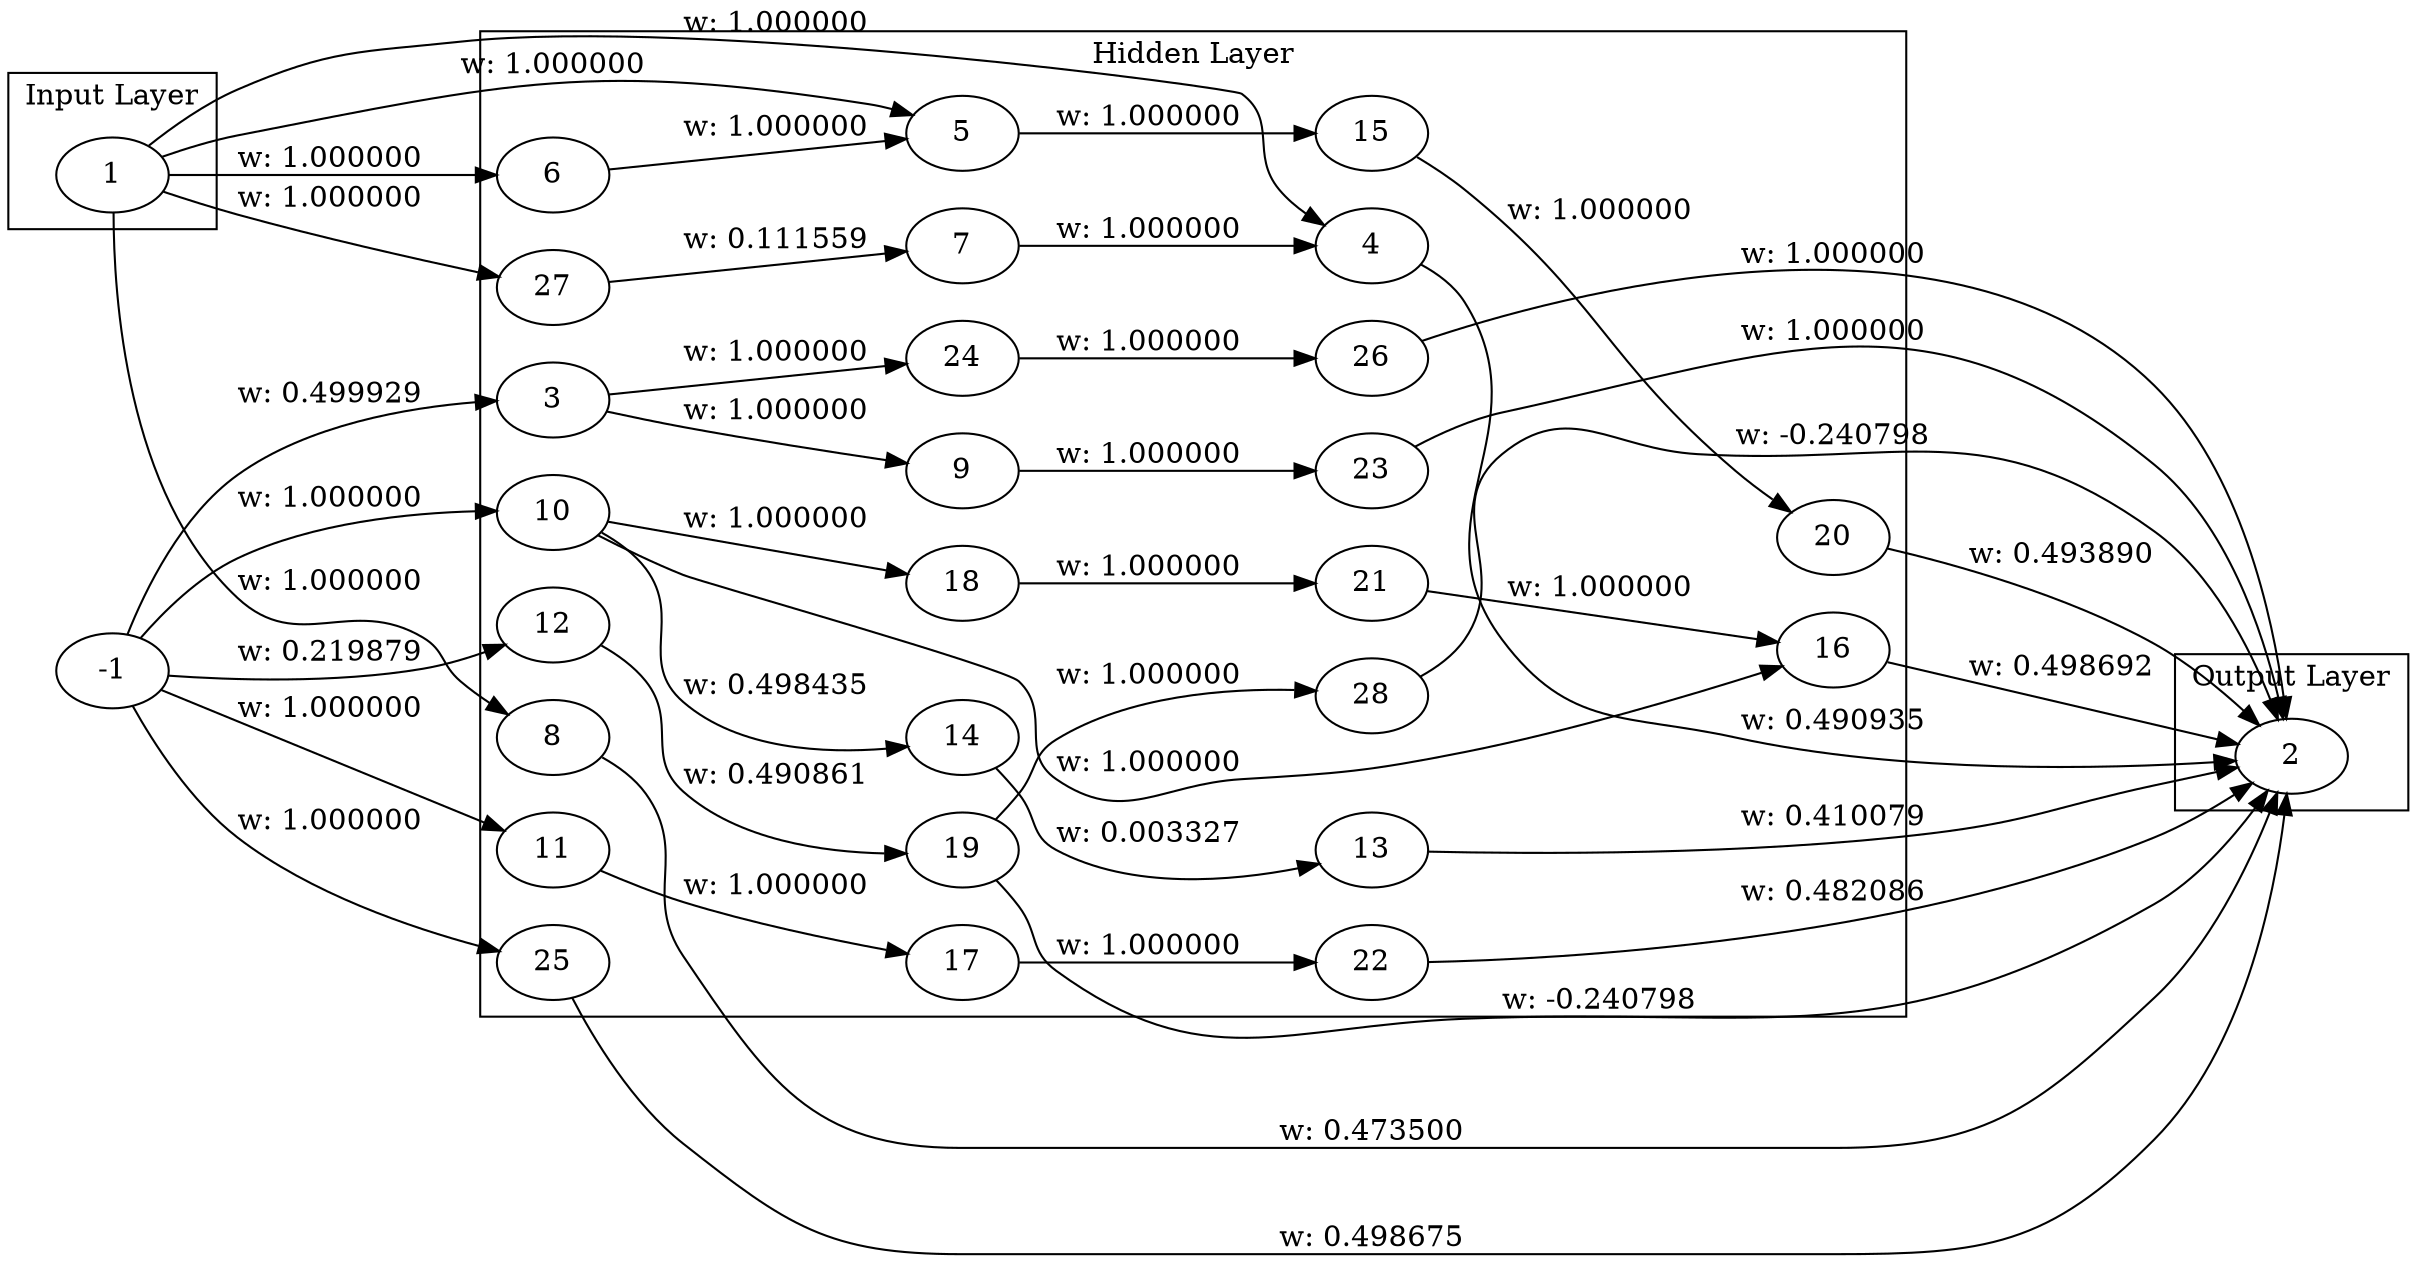 digraph Genome {
  rankdir=LR;
  subgraph cluster_0 {
    label="Input Layer";
    1;
  }
  subgraph cluster_1 {
    label="Hidden Layer";
    3;
    4;
    5;
    6;
    7;
    8;
    9;
    10;
    11;
    12;
    13;
    14;
    15;
    16;
    17;
    18;
    19;
    20;
    21;
    22;
    23;
    24;
    25;
    26;
    27;
    28;
  }
  subgraph cluster_2 {
    label="Output Layer";
    2;
  }
  -1 -> 3 [label="w: 0.499929"];
  1 -> 4 [label="w: 1.000000"];
  4 -> 2 [label="w: 0.490935"];
  1 -> 5 [label="w: 1.000000"];
  1 -> 6 [label="w: 1.000000"];
  6 -> 5 [label="w: 1.000000"];
  7 -> 4 [label="w: 1.000000"];
  1 -> 8 [label="w: 1.000000"];
  8 -> 2 [label="w: 0.473500"];
  3 -> 9 [label="w: 1.000000"];
  -1 -> 10 [label="w: 1.000000"];
  -1 -> 11 [label="w: 1.000000"];
  -1 -> 12 [label="w: 0.219879"];
  13 -> 2 [label="w: 0.410079"];
  10 -> 14 [label="w: 0.498435"];
  14 -> 13 [label="w: 0.003327"];
  5 -> 15 [label="w: 1.000000"];
  10 -> 16 [label="w: 1.000000"];
  16 -> 2 [label="w: 0.498692"];
  11 -> 17 [label="w: 1.000000"];
  10 -> 18 [label="w: 1.000000"];
  12 -> 19 [label="w: 0.490861"];
  19 -> 2 [label="w: -0.240798"];
  15 -> 20 [label="w: 1.000000"];
  20 -> 2 [label="w: 0.493890"];
  18 -> 21 [label="w: 1.000000"];
  21 -> 16 [label="w: 1.000000"];
  17 -> 22 [label="w: 1.000000"];
  22 -> 2 [label="w: 0.482086"];
  9 -> 23 [label="w: 1.000000"];
  23 -> 2 [label="w: 1.000000"];
  3 -> 24 [label="w: 1.000000"];
  -1 -> 25 [label="w: 1.000000"];
  25 -> 2 [label="w: 0.498675"];
  24 -> 26 [label="w: 1.000000"];
  26 -> 2 [label="w: 1.000000"];
  1 -> 27 [label="w: 1.000000"];
  27 -> 7 [label="w: 0.111559"];
  19 -> 28 [label="w: 1.000000"];
  28 -> 2 [label="w: -0.240798"];
}
